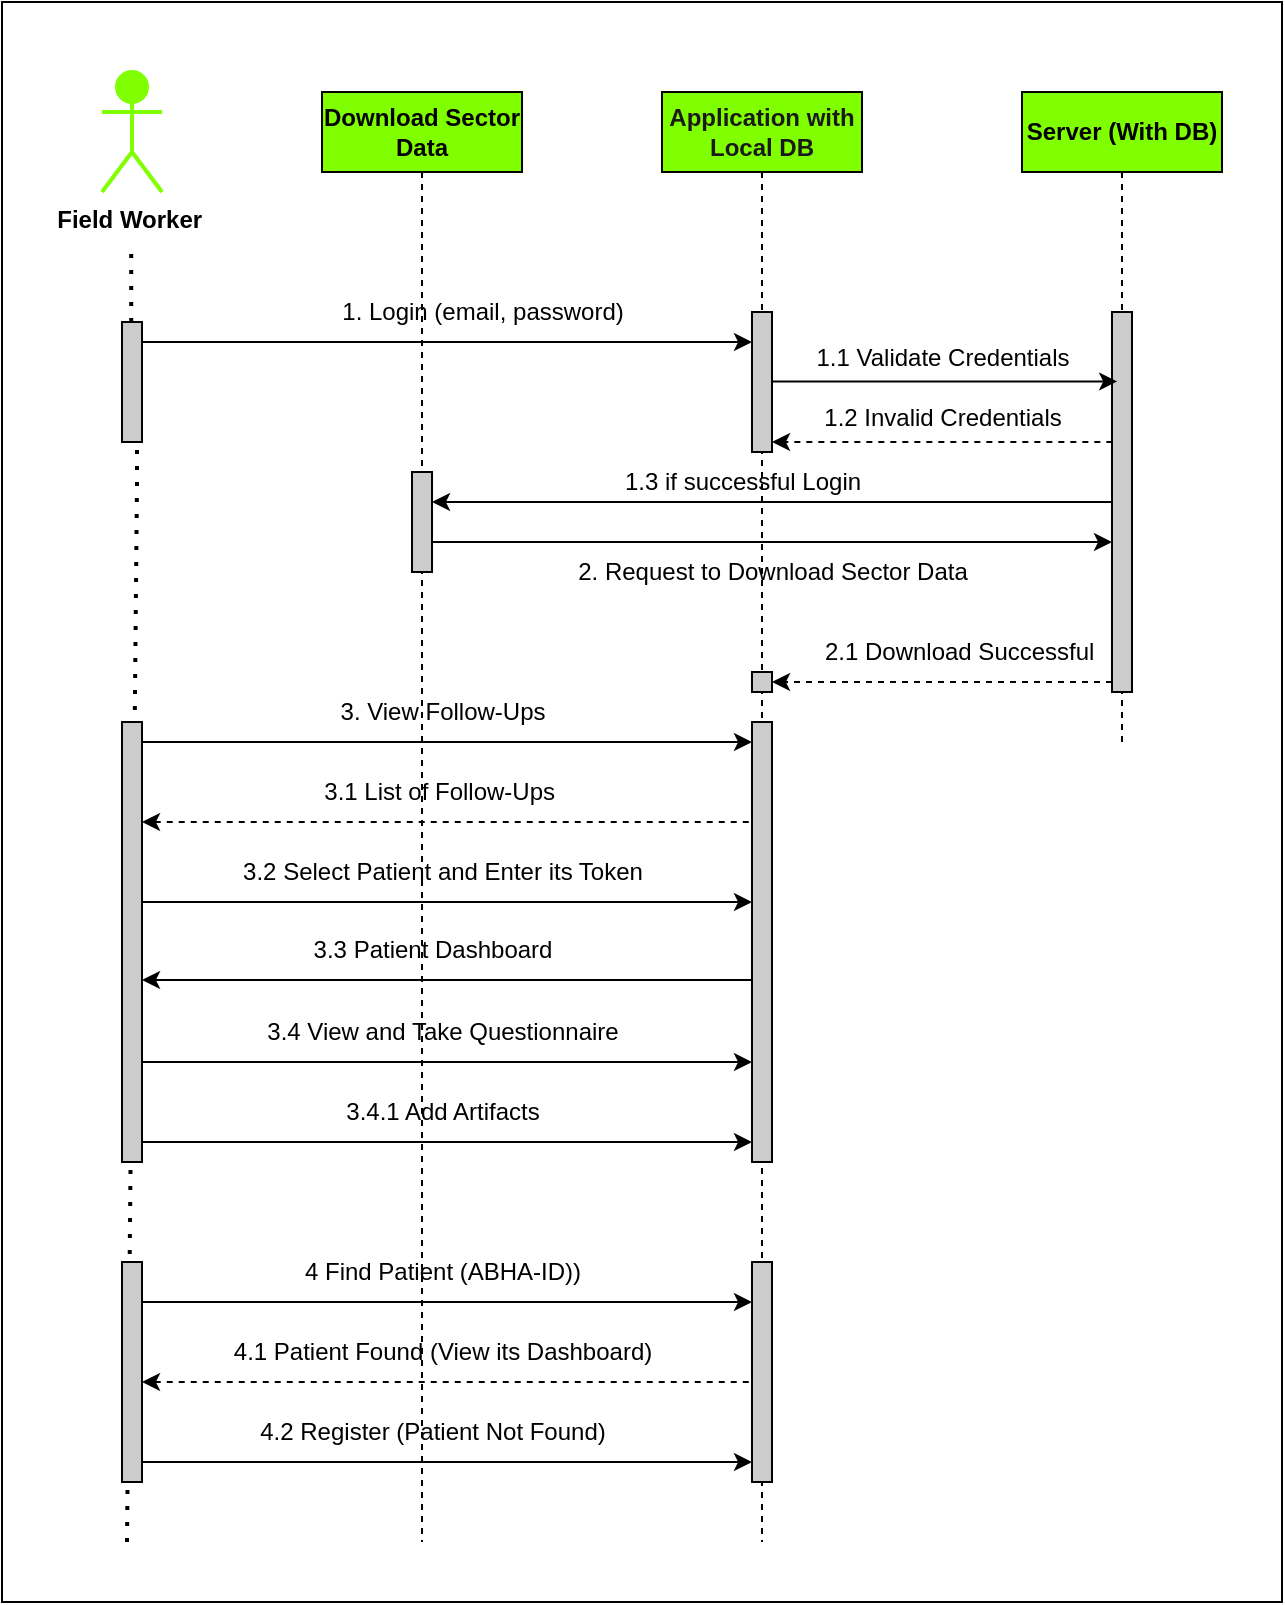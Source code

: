 <mxfile version="23.1.7" type="github">
  <diagram name="Page-1" id="2YBvvXClWsGukQMizWep">
    <mxGraphModel dx="1105" dy="594" grid="1" gridSize="10" guides="1" tooltips="1" connect="1" arrows="1" fold="1" page="1" pageScale="1" pageWidth="850" pageHeight="1100" math="0" shadow="0">
      <root>
        <mxCell id="0" />
        <mxCell id="1" parent="0" />
        <mxCell id="oBV-2JLyiLcAPzUt3Duw-65" value="" style="rounded=0;whiteSpace=wrap;html=1;" vertex="1" parent="1">
          <mxGeometry x="470" y="60" width="640" height="800" as="geometry" />
        </mxCell>
        <mxCell id="aM9ryv3xv72pqoxQDRHE-5" value="Download Sector Data" style="shape=umlLifeline;perimeter=lifelinePerimeter;whiteSpace=wrap;html=1;container=0;dropTarget=0;collapsible=0;recursiveResize=0;outlineConnect=0;portConstraint=eastwest;newEdgeStyle={&quot;edgeStyle&quot;:&quot;elbowEdgeStyle&quot;,&quot;elbow&quot;:&quot;vertical&quot;,&quot;curved&quot;:0,&quot;rounded&quot;:0};fillColor=#80FF00;fontStyle=1" parent="1" vertex="1">
          <mxGeometry x="630" y="105" width="100" height="725" as="geometry" />
        </mxCell>
        <mxCell id="oBV-2JLyiLcAPzUt3Duw-58" value="" style="html=1;points=[];perimeter=orthogonalPerimeter;outlineConnect=0;targetShapes=umlLifeline;portConstraint=eastwest;newEdgeStyle={&quot;edgeStyle&quot;:&quot;elbowEdgeStyle&quot;,&quot;elbow&quot;:&quot;vertical&quot;,&quot;curved&quot;:0,&quot;rounded&quot;:0};fillColor=#CCCCCC;" vertex="1" parent="aM9ryv3xv72pqoxQDRHE-5">
          <mxGeometry x="45" y="190" width="10" height="50" as="geometry" />
        </mxCell>
        <mxCell id="oBV-2JLyiLcAPzUt3Duw-1" value="Application with Local DB" style="shape=umlLifeline;perimeter=lifelinePerimeter;whiteSpace=wrap;html=1;container=0;dropTarget=0;collapsible=0;recursiveResize=0;outlineConnect=0;portConstraint=eastwest;newEdgeStyle={&quot;edgeStyle&quot;:&quot;elbowEdgeStyle&quot;,&quot;elbow&quot;:&quot;vertical&quot;,&quot;curved&quot;:0,&quot;rounded&quot;:0};fillColor=#80FF00;fontColor=#1A1A1A;fontStyle=1" vertex="1" parent="1">
          <mxGeometry x="800" y="105" width="100" height="725" as="geometry" />
        </mxCell>
        <mxCell id="oBV-2JLyiLcAPzUt3Duw-55" value="" style="html=1;points=[];perimeter=orthogonalPerimeter;outlineConnect=0;targetShapes=umlLifeline;portConstraint=eastwest;newEdgeStyle={&quot;edgeStyle&quot;:&quot;elbowEdgeStyle&quot;,&quot;elbow&quot;:&quot;vertical&quot;,&quot;curved&quot;:0,&quot;rounded&quot;:0};fillColor=#CCCCCC;" vertex="1" parent="oBV-2JLyiLcAPzUt3Duw-1">
          <mxGeometry x="45" y="585" width="10" height="110" as="geometry" />
        </mxCell>
        <mxCell id="oBV-2JLyiLcAPzUt3Duw-59" value="" style="html=1;points=[];perimeter=orthogonalPerimeter;outlineConnect=0;targetShapes=umlLifeline;portConstraint=eastwest;newEdgeStyle={&quot;edgeStyle&quot;:&quot;elbowEdgeStyle&quot;,&quot;elbow&quot;:&quot;vertical&quot;,&quot;curved&quot;:0,&quot;rounded&quot;:0};fillColor=#CCCCCC;" vertex="1" parent="oBV-2JLyiLcAPzUt3Duw-1">
          <mxGeometry x="45" y="290" width="10" height="10" as="geometry" />
        </mxCell>
        <mxCell id="oBV-2JLyiLcAPzUt3Duw-64" value="" style="html=1;points=[];perimeter=orthogonalPerimeter;outlineConnect=0;targetShapes=umlLifeline;portConstraint=eastwest;newEdgeStyle={&quot;edgeStyle&quot;:&quot;elbowEdgeStyle&quot;,&quot;elbow&quot;:&quot;vertical&quot;,&quot;curved&quot;:0,&quot;rounded&quot;:0};fillColor=#CCCCCC;" vertex="1" parent="oBV-2JLyiLcAPzUt3Duw-1">
          <mxGeometry x="45" y="110" width="10" height="70" as="geometry" />
        </mxCell>
        <mxCell id="oBV-2JLyiLcAPzUt3Duw-2" value="Server (With DB)" style="shape=umlLifeline;perimeter=lifelinePerimeter;whiteSpace=wrap;html=1;container=0;dropTarget=0;collapsible=0;recursiveResize=0;outlineConnect=0;portConstraint=eastwest;newEdgeStyle={&quot;edgeStyle&quot;:&quot;elbowEdgeStyle&quot;,&quot;elbow&quot;:&quot;vertical&quot;,&quot;curved&quot;:0,&quot;rounded&quot;:0};fillColor=#80FF00;fontStyle=1" vertex="1" parent="1">
          <mxGeometry x="980" y="105" width="100" height="325" as="geometry" />
        </mxCell>
        <mxCell id="aM9ryv3xv72pqoxQDRHE-4" value="" style="html=1;points=[];perimeter=orthogonalPerimeter;outlineConnect=0;targetShapes=umlLifeline;portConstraint=eastwest;newEdgeStyle={&quot;edgeStyle&quot;:&quot;elbowEdgeStyle&quot;,&quot;elbow&quot;:&quot;vertical&quot;,&quot;curved&quot;:0,&quot;rounded&quot;:0};fillColor=#CCCCCC;" parent="oBV-2JLyiLcAPzUt3Duw-2" vertex="1">
          <mxGeometry x="45" y="110" width="10" height="190" as="geometry" />
        </mxCell>
        <mxCell id="oBV-2JLyiLcAPzUt3Duw-3" value="Field Worker&amp;nbsp;" style="shape=umlActor;verticalLabelPosition=bottom;verticalAlign=top;html=1;outlineConnect=0;fillColor=#80FF00;strokeColor=#80FF00;strokeWidth=2;fontStyle=1" vertex="1" parent="1">
          <mxGeometry x="520" y="95" width="30" height="60" as="geometry" />
        </mxCell>
        <mxCell id="oBV-2JLyiLcAPzUt3Duw-4" value="" style="endArrow=classic;html=1;rounded=0;" edge="1" parent="1" target="oBV-2JLyiLcAPzUt3Duw-64">
          <mxGeometry width="50" height="50" relative="1" as="geometry">
            <mxPoint x="540" y="230" as="sourcePoint" />
            <mxPoint x="840" y="230" as="targetPoint" />
          </mxGeometry>
        </mxCell>
        <mxCell id="oBV-2JLyiLcAPzUt3Duw-5" value="1. Login (email, password)" style="text;html=1;align=center;verticalAlign=middle;resizable=0;points=[];autosize=1;strokeColor=none;fillColor=none;" vertex="1" parent="1">
          <mxGeometry x="630" y="200" width="160" height="30" as="geometry" />
        </mxCell>
        <mxCell id="oBV-2JLyiLcAPzUt3Duw-6" value="" style="endArrow=classic;html=1;rounded=0;" edge="1" parent="1" source="aM9ryv3xv72pqoxQDRHE-4" target="oBV-2JLyiLcAPzUt3Duw-58">
          <mxGeometry width="50" height="50" relative="1" as="geometry">
            <mxPoint x="1025" y="320" as="sourcePoint" />
            <mxPoint x="690" y="320" as="targetPoint" />
          </mxGeometry>
        </mxCell>
        <mxCell id="oBV-2JLyiLcAPzUt3Duw-7" value="1.3 if successful Login" style="text;html=1;align=center;verticalAlign=middle;resizable=0;points=[];autosize=1;strokeColor=none;fillColor=none;" vertex="1" parent="1">
          <mxGeometry x="770" y="285" width="140" height="30" as="geometry" />
        </mxCell>
        <mxCell id="oBV-2JLyiLcAPzUt3Duw-8" value="" style="endArrow=classic;html=1;rounded=0;dashed=1;" edge="1" parent="1" target="oBV-2JLyiLcAPzUt3Duw-64">
          <mxGeometry width="50" height="50" relative="1" as="geometry">
            <mxPoint x="1025.17" y="280" as="sourcePoint" />
            <mxPoint x="860" y="280" as="targetPoint" />
          </mxGeometry>
        </mxCell>
        <mxCell id="oBV-2JLyiLcAPzUt3Duw-9" value="1.2 Invalid Credentials" style="text;html=1;align=center;verticalAlign=middle;resizable=0;points=[];autosize=1;strokeColor=none;fillColor=none;" vertex="1" parent="1">
          <mxGeometry x="870" y="252.5" width="140" height="30" as="geometry" />
        </mxCell>
        <mxCell id="oBV-2JLyiLcAPzUt3Duw-10" value="" style="endArrow=classic;startArrow=none;html=1;rounded=0;startFill=0;" edge="1" parent="1">
          <mxGeometry width="50" height="50" relative="1" as="geometry">
            <mxPoint x="685" y="330" as="sourcePoint" />
            <mxPoint x="1025" y="330" as="targetPoint" />
          </mxGeometry>
        </mxCell>
        <mxCell id="oBV-2JLyiLcAPzUt3Duw-11" value="2. Request to Download Sector Data" style="text;html=1;align=center;verticalAlign=middle;resizable=0;points=[];autosize=1;strokeColor=none;fillColor=none;" vertex="1" parent="1">
          <mxGeometry x="745" y="330" width="220" height="30" as="geometry" />
        </mxCell>
        <mxCell id="oBV-2JLyiLcAPzUt3Duw-13" value="" style="endArrow=none;dashed=1;html=1;dashPattern=1 3;strokeWidth=2;rounded=0;" edge="1" parent="1" source="oBV-2JLyiLcAPzUt3Duw-42">
          <mxGeometry width="50" height="50" relative="1" as="geometry">
            <mxPoint x="530" y="830" as="sourcePoint" />
            <mxPoint x="534.62" y="182.5" as="targetPoint" />
          </mxGeometry>
        </mxCell>
        <mxCell id="oBV-2JLyiLcAPzUt3Duw-14" value="" style="endArrow=classic;html=1;rounded=0;dashed=1;" edge="1" parent="1" source="aM9ryv3xv72pqoxQDRHE-4" target="oBV-2JLyiLcAPzUt3Duw-59">
          <mxGeometry width="50" height="50" relative="1" as="geometry">
            <mxPoint x="490" y="450" as="sourcePoint" />
            <mxPoint x="860" y="400" as="targetPoint" />
            <Array as="points">
              <mxPoint x="940" y="400" />
            </Array>
          </mxGeometry>
        </mxCell>
        <mxCell id="oBV-2JLyiLcAPzUt3Duw-15" value="2.1 Download Successful&amp;nbsp;" style="text;html=1;align=center;verticalAlign=middle;resizable=0;points=[];autosize=1;strokeColor=none;fillColor=none;" vertex="1" parent="1">
          <mxGeometry x="870" y="370" width="160" height="30" as="geometry" />
        </mxCell>
        <mxCell id="oBV-2JLyiLcAPzUt3Duw-17" value="" style="endArrow=classic;html=1;rounded=0;" edge="1" parent="1" target="oBV-2JLyiLcAPzUt3Duw-56">
          <mxGeometry width="50" height="50" relative="1" as="geometry">
            <mxPoint x="540" y="430" as="sourcePoint" />
            <mxPoint x="740" y="430" as="targetPoint" />
          </mxGeometry>
        </mxCell>
        <mxCell id="oBV-2JLyiLcAPzUt3Duw-18" value="3. View Follow-Ups" style="text;html=1;align=center;verticalAlign=middle;resizable=0;points=[];autosize=1;strokeColor=none;fillColor=none;" vertex="1" parent="1">
          <mxGeometry x="625" y="400" width="130" height="30" as="geometry" />
        </mxCell>
        <mxCell id="oBV-2JLyiLcAPzUt3Duw-24" value="" style="endArrow=none;html=1;rounded=0;startArrow=classic;startFill=1;endFill=0;dashed=1;" edge="1" parent="1" target="oBV-2JLyiLcAPzUt3Duw-1">
          <mxGeometry width="50" height="50" relative="1" as="geometry">
            <mxPoint x="540" y="470" as="sourcePoint" />
            <mxPoint x="850" y="470" as="targetPoint" />
            <Array as="points" />
          </mxGeometry>
        </mxCell>
        <mxCell id="oBV-2JLyiLcAPzUt3Duw-26" value="3.1 List of Follow-Ups&amp;nbsp;" style="text;html=1;align=center;verticalAlign=middle;resizable=0;points=[];autosize=1;strokeColor=none;fillColor=none;" vertex="1" parent="1">
          <mxGeometry x="620" y="440" width="140" height="30" as="geometry" />
        </mxCell>
        <mxCell id="oBV-2JLyiLcAPzUt3Duw-28" value="" style="endArrow=classic;html=1;rounded=0;" edge="1" parent="1" target="oBV-2JLyiLcAPzUt3Duw-56">
          <mxGeometry width="50" height="50" relative="1" as="geometry">
            <mxPoint x="540" y="510" as="sourcePoint" />
            <mxPoint x="850" y="510" as="targetPoint" />
            <Array as="points" />
          </mxGeometry>
        </mxCell>
        <mxCell id="oBV-2JLyiLcAPzUt3Duw-29" value="3.2 Select Patient and Enter its Token" style="text;html=1;align=center;verticalAlign=middle;resizable=0;points=[];autosize=1;strokeColor=none;fillColor=none;" vertex="1" parent="1">
          <mxGeometry x="580" y="480" width="220" height="30" as="geometry" />
        </mxCell>
        <mxCell id="oBV-2JLyiLcAPzUt3Duw-30" value="" style="endArrow=none;html=1;rounded=0;startArrow=classic;startFill=1;endFill=0;" edge="1" parent="1" source="oBV-2JLyiLcAPzUt3Duw-56">
          <mxGeometry width="50" height="50" relative="1" as="geometry">
            <mxPoint x="540" y="549" as="sourcePoint" />
            <mxPoint x="850" y="549" as="targetPoint" />
            <Array as="points" />
          </mxGeometry>
        </mxCell>
        <mxCell id="oBV-2JLyiLcAPzUt3Duw-31" value="3.3 Patient Dashboard" style="text;html=1;align=center;verticalAlign=middle;resizable=0;points=[];autosize=1;strokeColor=none;fillColor=none;" vertex="1" parent="1">
          <mxGeometry x="615" y="519" width="140" height="30" as="geometry" />
        </mxCell>
        <mxCell id="oBV-2JLyiLcAPzUt3Duw-32" value="" style="endArrow=classic;html=1;rounded=0;" edge="1" parent="1" target="oBV-2JLyiLcAPzUt3Duw-56">
          <mxGeometry width="50" height="50" relative="1" as="geometry">
            <mxPoint x="540" y="590" as="sourcePoint" />
            <mxPoint x="850" y="590" as="targetPoint" />
            <Array as="points" />
          </mxGeometry>
        </mxCell>
        <mxCell id="oBV-2JLyiLcAPzUt3Duw-33" value="3.4 View and Take Questionnaire" style="text;html=1;align=center;verticalAlign=middle;resizable=0;points=[];autosize=1;strokeColor=none;fillColor=none;" vertex="1" parent="1">
          <mxGeometry x="590" y="560" width="200" height="30" as="geometry" />
        </mxCell>
        <mxCell id="oBV-2JLyiLcAPzUt3Duw-34" value="" style="endArrow=classic;html=1;rounded=0;" edge="1" parent="1" target="oBV-2JLyiLcAPzUt3Duw-56">
          <mxGeometry width="50" height="50" relative="1" as="geometry">
            <mxPoint x="540" y="630" as="sourcePoint" />
            <mxPoint x="850" y="630" as="targetPoint" />
            <Array as="points" />
          </mxGeometry>
        </mxCell>
        <mxCell id="oBV-2JLyiLcAPzUt3Duw-35" value="3.4.1 Add Artifacts" style="text;html=1;align=center;verticalAlign=middle;resizable=0;points=[];autosize=1;strokeColor=none;fillColor=none;" vertex="1" parent="1">
          <mxGeometry x="630" y="600" width="120" height="30" as="geometry" />
        </mxCell>
        <mxCell id="oBV-2JLyiLcAPzUt3Duw-36" value="" style="endArrow=classic;html=1;rounded=0;" edge="1" parent="1" target="oBV-2JLyiLcAPzUt3Duw-55">
          <mxGeometry width="50" height="50" relative="1" as="geometry">
            <mxPoint x="540" y="710" as="sourcePoint" />
            <mxPoint x="840" y="710" as="targetPoint" />
            <Array as="points" />
          </mxGeometry>
        </mxCell>
        <mxCell id="oBV-2JLyiLcAPzUt3Duw-37" value="4 Find Patient (ABHA-ID))" style="text;html=1;align=center;verticalAlign=middle;resizable=0;points=[];autosize=1;strokeColor=none;fillColor=none;" vertex="1" parent="1">
          <mxGeometry x="610" y="680" width="160" height="30" as="geometry" />
        </mxCell>
        <mxCell id="oBV-2JLyiLcAPzUt3Duw-38" value="" style="endArrow=none;html=1;rounded=0;dashed=1;endFill=0;startArrow=classic;startFill=1;" edge="1" parent="1" target="oBV-2JLyiLcAPzUt3Duw-55">
          <mxGeometry width="50" height="50" relative="1" as="geometry">
            <mxPoint x="540" y="750" as="sourcePoint" />
            <mxPoint x="840" y="750" as="targetPoint" />
            <Array as="points" />
          </mxGeometry>
        </mxCell>
        <mxCell id="oBV-2JLyiLcAPzUt3Duw-39" value="4.1 Patient Found (View its Dashboard)" style="text;html=1;align=center;verticalAlign=middle;resizable=0;points=[];autosize=1;strokeColor=none;fillColor=none;" vertex="1" parent="1">
          <mxGeometry x="575" y="720" width="230" height="30" as="geometry" />
        </mxCell>
        <mxCell id="oBV-2JLyiLcAPzUt3Duw-40" value="" style="endArrow=classic;html=1;rounded=0;" edge="1" parent="1" source="oBV-2JLyiLcAPzUt3Duw-52">
          <mxGeometry width="50" height="50" relative="1" as="geometry">
            <mxPoint x="535" y="790" as="sourcePoint" />
            <mxPoint x="845" y="790" as="targetPoint" />
            <Array as="points" />
          </mxGeometry>
        </mxCell>
        <mxCell id="oBV-2JLyiLcAPzUt3Duw-41" value="4.2 Register (Patient Not Found)" style="text;html=1;align=center;verticalAlign=middle;resizable=0;points=[];autosize=1;strokeColor=none;fillColor=none;" vertex="1" parent="1">
          <mxGeometry x="585" y="760" width="200" height="30" as="geometry" />
        </mxCell>
        <mxCell id="oBV-2JLyiLcAPzUt3Duw-44" value="" style="endArrow=none;dashed=1;html=1;dashPattern=1 3;strokeWidth=2;rounded=0;" edge="1" parent="1" target="oBV-2JLyiLcAPzUt3Duw-42">
          <mxGeometry width="50" height="50" relative="1" as="geometry">
            <mxPoint x="532.5" y="830" as="sourcePoint" />
            <mxPoint x="537.5" y="290" as="targetPoint" />
            <Array as="points">
              <mxPoint x="537.5" y="300" />
            </Array>
          </mxGeometry>
        </mxCell>
        <mxCell id="oBV-2JLyiLcAPzUt3Duw-42" value="" style="html=1;points=[];perimeter=orthogonalPerimeter;outlineConnect=0;targetShapes=umlLifeline;portConstraint=eastwest;newEdgeStyle={&quot;edgeStyle&quot;:&quot;elbowEdgeStyle&quot;,&quot;elbow&quot;:&quot;vertical&quot;,&quot;curved&quot;:0,&quot;rounded&quot;:0};fillColor=#CCCCCC;" vertex="1" parent="1">
          <mxGeometry x="530" y="220" width="10" height="60" as="geometry" />
        </mxCell>
        <mxCell id="oBV-2JLyiLcAPzUt3Duw-45" value="" style="html=1;points=[];perimeter=orthogonalPerimeter;outlineConnect=0;targetShapes=umlLifeline;portConstraint=eastwest;newEdgeStyle={&quot;edgeStyle&quot;:&quot;elbowEdgeStyle&quot;,&quot;elbow&quot;:&quot;vertical&quot;,&quot;curved&quot;:0,&quot;rounded&quot;:0};fillColor=#CCCCCC;" vertex="1" parent="1">
          <mxGeometry x="530" y="420" width="10" height="220" as="geometry" />
        </mxCell>
        <mxCell id="oBV-2JLyiLcAPzUt3Duw-54" value="" style="endArrow=classic;html=1;rounded=0;" edge="1" parent="1" target="oBV-2JLyiLcAPzUt3Duw-52">
          <mxGeometry width="50" height="50" relative="1" as="geometry">
            <mxPoint x="535" y="790" as="sourcePoint" />
            <mxPoint x="845" y="790" as="targetPoint" />
            <Array as="points" />
          </mxGeometry>
        </mxCell>
        <mxCell id="oBV-2JLyiLcAPzUt3Duw-52" value="" style="html=1;points=[];perimeter=orthogonalPerimeter;outlineConnect=0;targetShapes=umlLifeline;portConstraint=eastwest;newEdgeStyle={&quot;edgeStyle&quot;:&quot;elbowEdgeStyle&quot;,&quot;elbow&quot;:&quot;vertical&quot;,&quot;curved&quot;:0,&quot;rounded&quot;:0};fillColor=#CCCCCC;" vertex="1" parent="1">
          <mxGeometry x="530" y="690" width="10" height="110" as="geometry" />
        </mxCell>
        <mxCell id="oBV-2JLyiLcAPzUt3Duw-57" value="" style="endArrow=none;html=1;rounded=0;startArrow=classic;startFill=1;endFill=0;" edge="1" parent="1" target="oBV-2JLyiLcAPzUt3Duw-56">
          <mxGeometry width="50" height="50" relative="1" as="geometry">
            <mxPoint x="540" y="549" as="sourcePoint" />
            <mxPoint x="850" y="549" as="targetPoint" />
            <Array as="points" />
          </mxGeometry>
        </mxCell>
        <mxCell id="oBV-2JLyiLcAPzUt3Duw-56" value="" style="html=1;points=[];perimeter=orthogonalPerimeter;outlineConnect=0;targetShapes=umlLifeline;portConstraint=eastwest;newEdgeStyle={&quot;edgeStyle&quot;:&quot;elbowEdgeStyle&quot;,&quot;elbow&quot;:&quot;vertical&quot;,&quot;curved&quot;:0,&quot;rounded&quot;:0};fillColor=#CCCCCC;" vertex="1" parent="1">
          <mxGeometry x="845" y="420" width="10" height="220" as="geometry" />
        </mxCell>
        <mxCell id="oBV-2JLyiLcAPzUt3Duw-62" value="" style="endArrow=none;html=1;rounded=0;endFill=0;startArrow=classic;startFill=1;" edge="1" parent="1" target="oBV-2JLyiLcAPzUt3Duw-64">
          <mxGeometry width="50" height="50" relative="1" as="geometry">
            <mxPoint x="1027.58" y="249.73" as="sourcePoint" />
            <mxPoint x="852.413" y="249.73" as="targetPoint" />
          </mxGeometry>
        </mxCell>
        <mxCell id="oBV-2JLyiLcAPzUt3Duw-63" value="1.1 Validate Credentials" style="text;html=1;align=center;verticalAlign=middle;resizable=0;points=[];autosize=1;strokeColor=none;fillColor=none;" vertex="1" parent="1">
          <mxGeometry x="865" y="222.5" width="150" height="30" as="geometry" />
        </mxCell>
      </root>
    </mxGraphModel>
  </diagram>
</mxfile>
